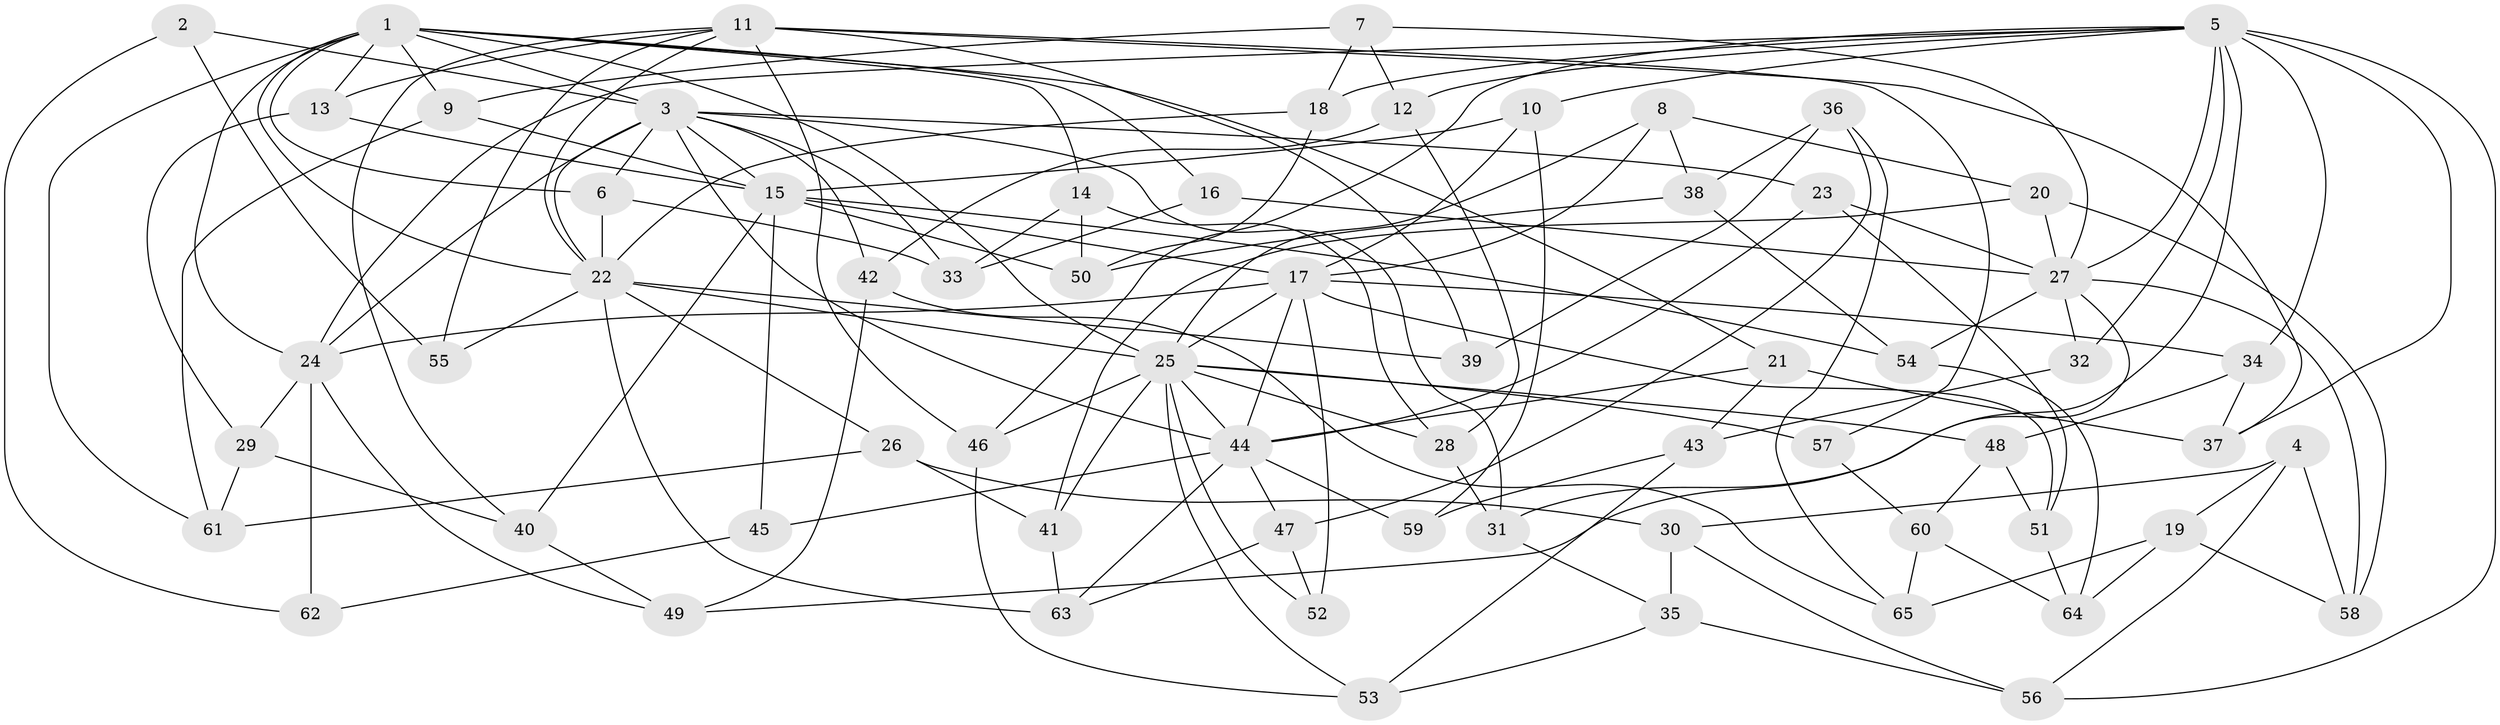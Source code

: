 // original degree distribution, {4: 1.0}
// Generated by graph-tools (version 1.1) at 2025/54/03/04/25 22:54:01]
// undirected, 65 vertices, 156 edges
graph export_dot {
  node [color=gray90,style=filled];
  1;
  2;
  3;
  4;
  5;
  6;
  7;
  8;
  9;
  10;
  11;
  12;
  13;
  14;
  15;
  16;
  17;
  18;
  19;
  20;
  21;
  22;
  23;
  24;
  25;
  26;
  27;
  28;
  29;
  30;
  31;
  32;
  33;
  34;
  35;
  36;
  37;
  38;
  39;
  40;
  41;
  42;
  43;
  44;
  45;
  46;
  47;
  48;
  49;
  50;
  51;
  52;
  53;
  54;
  55;
  56;
  57;
  58;
  59;
  60;
  61;
  62;
  63;
  64;
  65;
  1 -- 3 [weight=1.0];
  1 -- 6 [weight=1.0];
  1 -- 9 [weight=1.0];
  1 -- 13 [weight=1.0];
  1 -- 14 [weight=1.0];
  1 -- 16 [weight=1.0];
  1 -- 21 [weight=1.0];
  1 -- 22 [weight=2.0];
  1 -- 24 [weight=1.0];
  1 -- 25 [weight=1.0];
  1 -- 61 [weight=1.0];
  2 -- 3 [weight=2.0];
  2 -- 55 [weight=1.0];
  2 -- 62 [weight=1.0];
  3 -- 6 [weight=1.0];
  3 -- 15 [weight=1.0];
  3 -- 22 [weight=1.0];
  3 -- 23 [weight=1.0];
  3 -- 24 [weight=1.0];
  3 -- 31 [weight=1.0];
  3 -- 33 [weight=1.0];
  3 -- 42 [weight=1.0];
  3 -- 44 [weight=1.0];
  4 -- 19 [weight=1.0];
  4 -- 30 [weight=1.0];
  4 -- 56 [weight=1.0];
  4 -- 58 [weight=1.0];
  5 -- 10 [weight=1.0];
  5 -- 12 [weight=1.0];
  5 -- 18 [weight=1.0];
  5 -- 24 [weight=1.0];
  5 -- 27 [weight=1.0];
  5 -- 31 [weight=1.0];
  5 -- 32 [weight=2.0];
  5 -- 34 [weight=1.0];
  5 -- 37 [weight=1.0];
  5 -- 46 [weight=1.0];
  5 -- 56 [weight=1.0];
  6 -- 22 [weight=1.0];
  6 -- 33 [weight=1.0];
  7 -- 9 [weight=1.0];
  7 -- 12 [weight=1.0];
  7 -- 18 [weight=1.0];
  7 -- 27 [weight=1.0];
  8 -- 17 [weight=1.0];
  8 -- 20 [weight=1.0];
  8 -- 25 [weight=1.0];
  8 -- 38 [weight=1.0];
  9 -- 15 [weight=1.0];
  9 -- 61 [weight=1.0];
  10 -- 15 [weight=1.0];
  10 -- 17 [weight=1.0];
  10 -- 59 [weight=1.0];
  11 -- 13 [weight=1.0];
  11 -- 22 [weight=1.0];
  11 -- 37 [weight=1.0];
  11 -- 39 [weight=1.0];
  11 -- 40 [weight=1.0];
  11 -- 46 [weight=1.0];
  11 -- 55 [weight=2.0];
  11 -- 57 [weight=2.0];
  12 -- 28 [weight=1.0];
  12 -- 42 [weight=1.0];
  13 -- 15 [weight=1.0];
  13 -- 29 [weight=1.0];
  14 -- 28 [weight=1.0];
  14 -- 33 [weight=1.0];
  14 -- 50 [weight=1.0];
  15 -- 17 [weight=1.0];
  15 -- 40 [weight=1.0];
  15 -- 45 [weight=2.0];
  15 -- 50 [weight=1.0];
  15 -- 54 [weight=1.0];
  16 -- 27 [weight=2.0];
  16 -- 33 [weight=1.0];
  17 -- 24 [weight=3.0];
  17 -- 25 [weight=1.0];
  17 -- 34 [weight=1.0];
  17 -- 44 [weight=1.0];
  17 -- 51 [weight=1.0];
  17 -- 52 [weight=2.0];
  18 -- 22 [weight=1.0];
  18 -- 50 [weight=1.0];
  19 -- 58 [weight=1.0];
  19 -- 64 [weight=1.0];
  19 -- 65 [weight=1.0];
  20 -- 27 [weight=1.0];
  20 -- 41 [weight=1.0];
  20 -- 58 [weight=1.0];
  21 -- 37 [weight=1.0];
  21 -- 43 [weight=1.0];
  21 -- 44 [weight=1.0];
  22 -- 25 [weight=1.0];
  22 -- 26 [weight=1.0];
  22 -- 39 [weight=2.0];
  22 -- 55 [weight=1.0];
  22 -- 63 [weight=1.0];
  23 -- 27 [weight=1.0];
  23 -- 44 [weight=1.0];
  23 -- 51 [weight=1.0];
  24 -- 29 [weight=1.0];
  24 -- 49 [weight=1.0];
  24 -- 62 [weight=2.0];
  25 -- 28 [weight=1.0];
  25 -- 41 [weight=1.0];
  25 -- 44 [weight=1.0];
  25 -- 46 [weight=1.0];
  25 -- 48 [weight=1.0];
  25 -- 52 [weight=1.0];
  25 -- 53 [weight=1.0];
  25 -- 57 [weight=1.0];
  26 -- 30 [weight=1.0];
  26 -- 41 [weight=1.0];
  26 -- 61 [weight=1.0];
  27 -- 32 [weight=1.0];
  27 -- 49 [weight=1.0];
  27 -- 54 [weight=1.0];
  27 -- 58 [weight=1.0];
  28 -- 31 [weight=1.0];
  29 -- 40 [weight=1.0];
  29 -- 61 [weight=1.0];
  30 -- 35 [weight=1.0];
  30 -- 56 [weight=1.0];
  31 -- 35 [weight=1.0];
  32 -- 43 [weight=1.0];
  34 -- 37 [weight=1.0];
  34 -- 48 [weight=1.0];
  35 -- 53 [weight=1.0];
  35 -- 56 [weight=1.0];
  36 -- 38 [weight=1.0];
  36 -- 39 [weight=1.0];
  36 -- 47 [weight=1.0];
  36 -- 65 [weight=1.0];
  38 -- 50 [weight=1.0];
  38 -- 54 [weight=1.0];
  40 -- 49 [weight=1.0];
  41 -- 63 [weight=1.0];
  42 -- 49 [weight=1.0];
  42 -- 65 [weight=1.0];
  43 -- 53 [weight=1.0];
  43 -- 59 [weight=1.0];
  44 -- 45 [weight=1.0];
  44 -- 47 [weight=1.0];
  44 -- 59 [weight=2.0];
  44 -- 63 [weight=1.0];
  45 -- 62 [weight=1.0];
  46 -- 53 [weight=1.0];
  47 -- 52 [weight=1.0];
  47 -- 63 [weight=1.0];
  48 -- 51 [weight=1.0];
  48 -- 60 [weight=1.0];
  51 -- 64 [weight=1.0];
  54 -- 64 [weight=1.0];
  57 -- 60 [weight=1.0];
  60 -- 64 [weight=1.0];
  60 -- 65 [weight=1.0];
}
